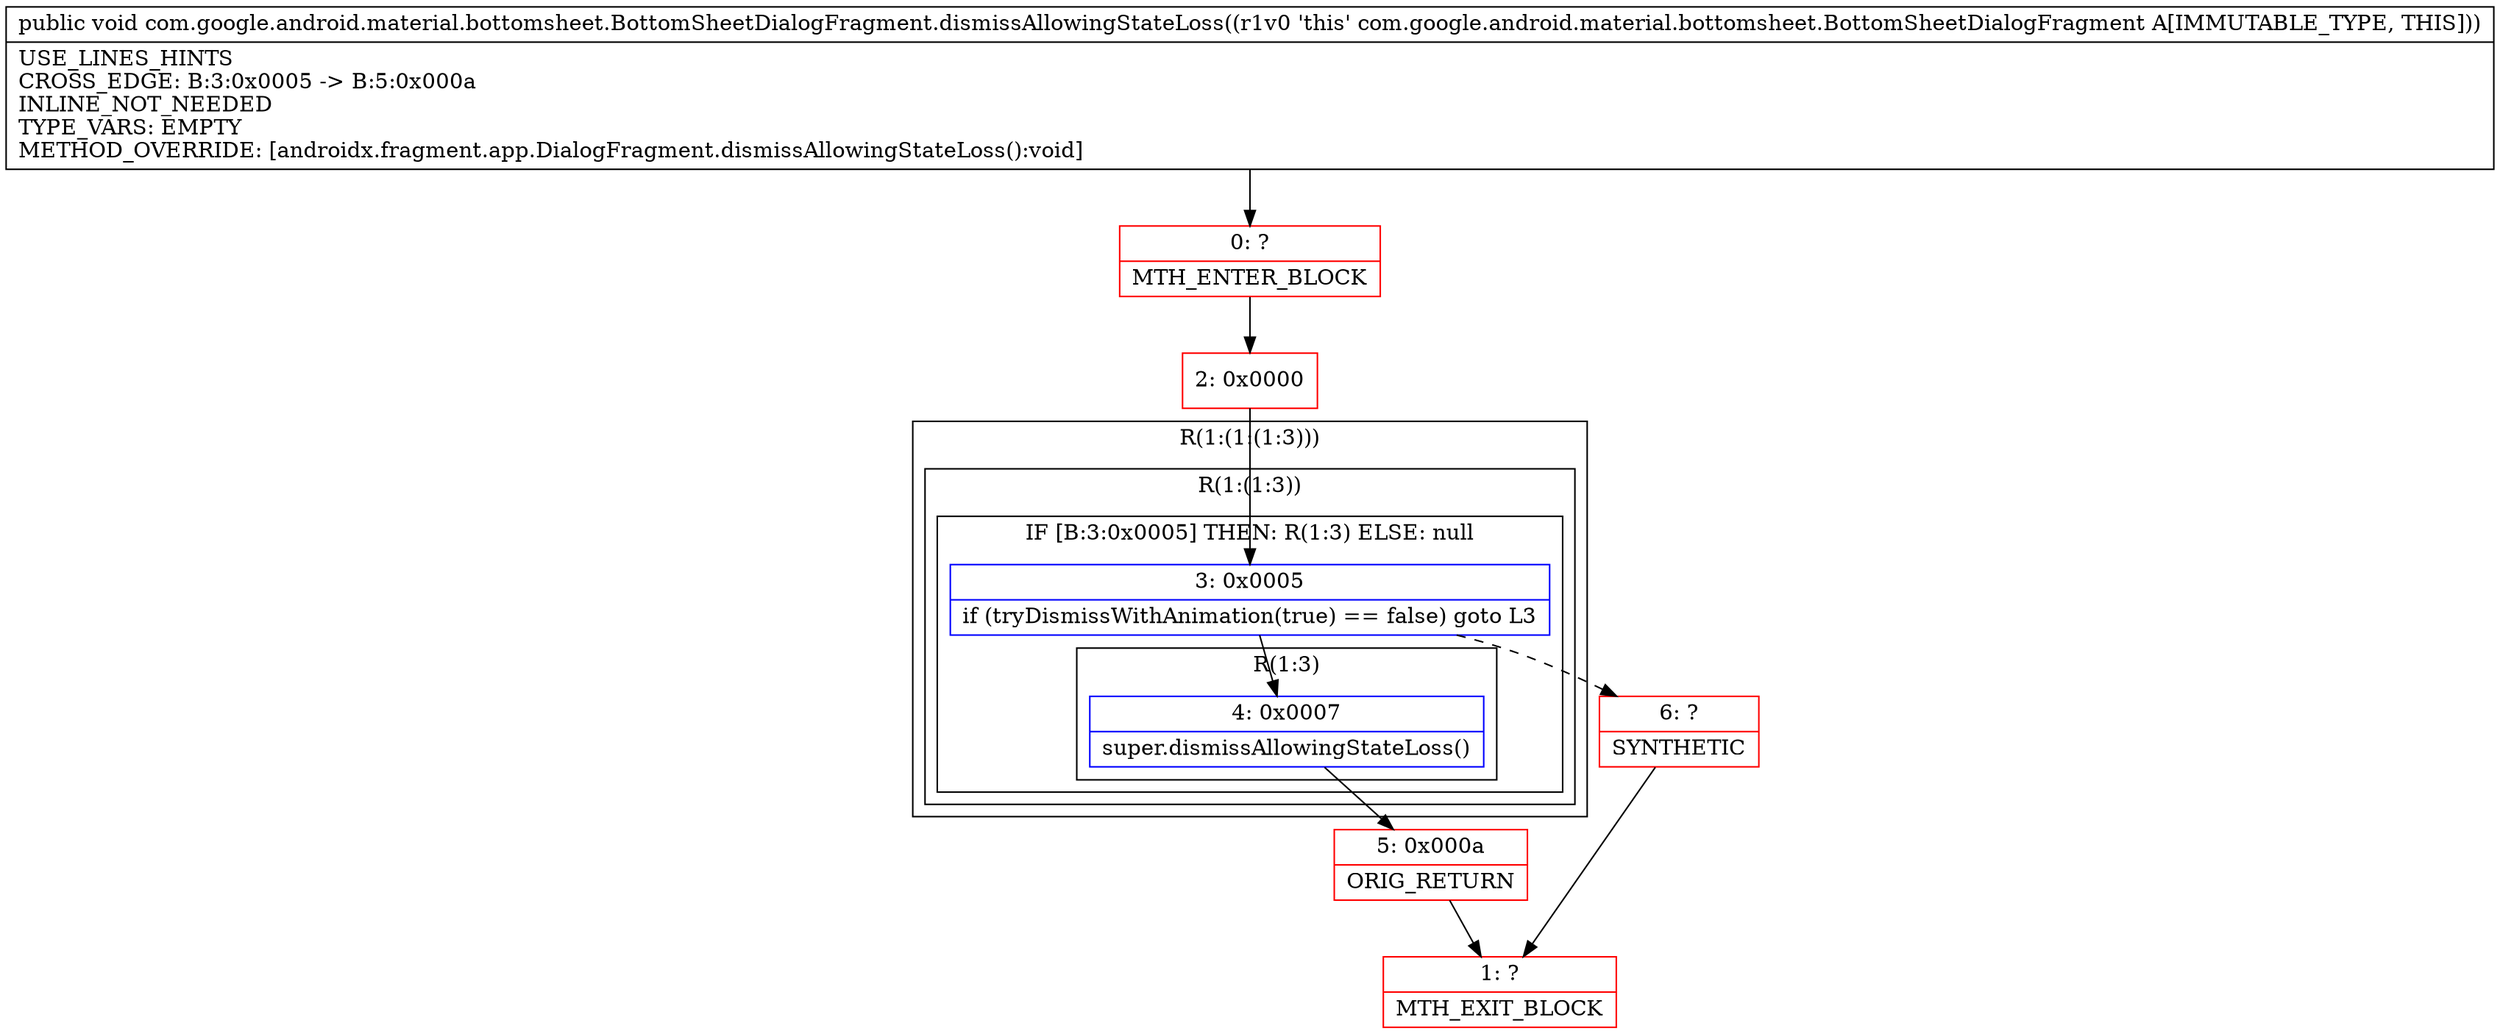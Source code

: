 digraph "CFG forcom.google.android.material.bottomsheet.BottomSheetDialogFragment.dismissAllowingStateLoss()V" {
subgraph cluster_Region_396734508 {
label = "R(1:(1:(1:3)))";
node [shape=record,color=blue];
subgraph cluster_Region_397363475 {
label = "R(1:(1:3))";
node [shape=record,color=blue];
subgraph cluster_IfRegion_1976903311 {
label = "IF [B:3:0x0005] THEN: R(1:3) ELSE: null";
node [shape=record,color=blue];
Node_3 [shape=record,label="{3\:\ 0x0005|if (tryDismissWithAnimation(true) == false) goto L3\l}"];
subgraph cluster_Region_175051556 {
label = "R(1:3)";
node [shape=record,color=blue];
Node_4 [shape=record,label="{4\:\ 0x0007|super.dismissAllowingStateLoss()\l}"];
}
}
}
}
Node_0 [shape=record,color=red,label="{0\:\ ?|MTH_ENTER_BLOCK\l}"];
Node_2 [shape=record,color=red,label="{2\:\ 0x0000}"];
Node_5 [shape=record,color=red,label="{5\:\ 0x000a|ORIG_RETURN\l}"];
Node_1 [shape=record,color=red,label="{1\:\ ?|MTH_EXIT_BLOCK\l}"];
Node_6 [shape=record,color=red,label="{6\:\ ?|SYNTHETIC\l}"];
MethodNode[shape=record,label="{public void com.google.android.material.bottomsheet.BottomSheetDialogFragment.dismissAllowingStateLoss((r1v0 'this' com.google.android.material.bottomsheet.BottomSheetDialogFragment A[IMMUTABLE_TYPE, THIS]))  | USE_LINES_HINTS\lCROSS_EDGE: B:3:0x0005 \-\> B:5:0x000a\lINLINE_NOT_NEEDED\lTYPE_VARS: EMPTY\lMETHOD_OVERRIDE: [androidx.fragment.app.DialogFragment.dismissAllowingStateLoss():void]\l}"];
MethodNode -> Node_0;Node_3 -> Node_4;
Node_3 -> Node_6[style=dashed];
Node_4 -> Node_5;
Node_0 -> Node_2;
Node_2 -> Node_3;
Node_5 -> Node_1;
Node_6 -> Node_1;
}

